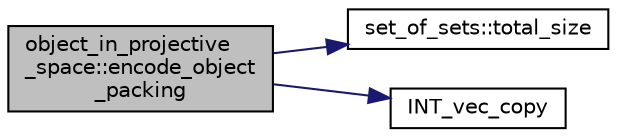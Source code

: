 digraph "object_in_projective_space::encode_object_packing"
{
  edge [fontname="Helvetica",fontsize="10",labelfontname="Helvetica",labelfontsize="10"];
  node [fontname="Helvetica",fontsize="10",shape=record];
  rankdir="LR";
  Node28 [label="object_in_projective\l_space::encode_object\l_packing",height=0.2,width=0.4,color="black", fillcolor="grey75", style="filled", fontcolor="black"];
  Node28 -> Node29 [color="midnightblue",fontsize="10",style="solid",fontname="Helvetica"];
  Node29 [label="set_of_sets::total_size",height=0.2,width=0.4,color="black", fillcolor="white", style="filled",URL="$da/dd6/classset__of__sets.html#af96cd6c538107806b02d19defb54059e"];
  Node28 -> Node30 [color="midnightblue",fontsize="10",style="solid",fontname="Helvetica"];
  Node30 [label="INT_vec_copy",height=0.2,width=0.4,color="black", fillcolor="white", style="filled",URL="$df/dbf/sajeeb_8_c.html#ac2d875e27e009af6ec04d17254d11075"];
}
